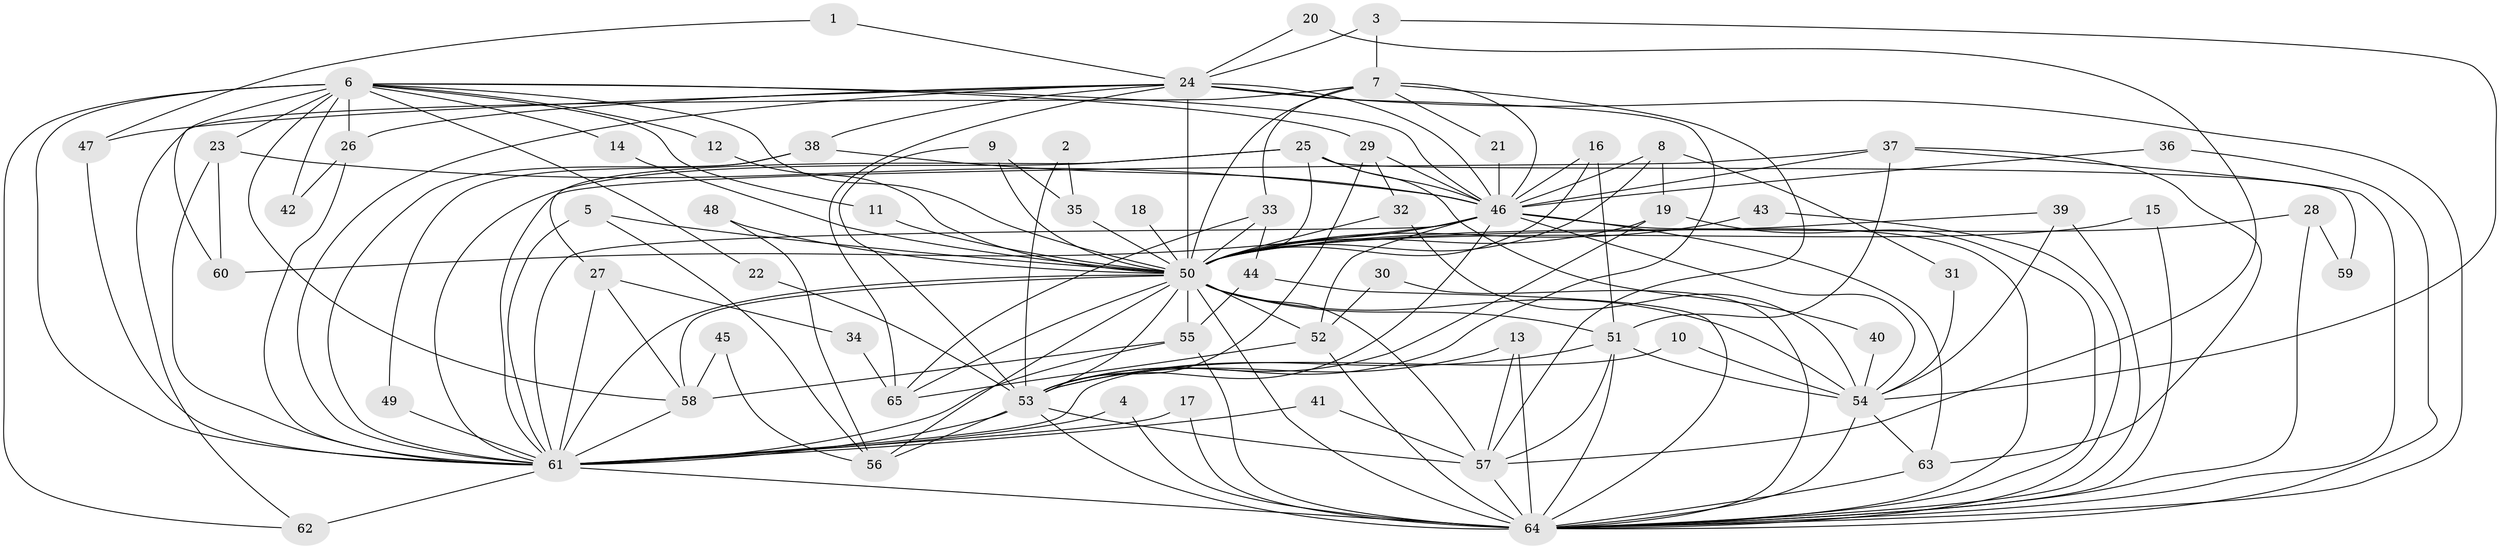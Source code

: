 // original degree distribution, {20: 0.007751937984496124, 23: 0.007751937984496124, 21: 0.007751937984496124, 25: 0.007751937984496124, 16: 0.007751937984496124, 36: 0.007751937984496124, 15: 0.007751937984496124, 19: 0.007751937984496124, 17: 0.007751937984496124, 24: 0.007751937984496124, 6: 0.031007751937984496, 3: 0.26356589147286824, 4: 0.08527131782945736, 7: 0.015503875968992248, 5: 0.03875968992248062, 10: 0.007751937984496124, 2: 0.4728682170542636, 9: 0.007751937984496124}
// Generated by graph-tools (version 1.1) at 2025/48/03/06/25 01:48:57]
// undirected, 65 vertices, 166 edges
graph export_dot {
graph [start="1"]
  node [color=gray90,style=filled];
  1;
  2;
  3;
  4;
  5;
  6;
  7;
  8;
  9;
  10;
  11;
  12;
  13;
  14;
  15;
  16;
  17;
  18;
  19;
  20;
  21;
  22;
  23;
  24;
  25;
  26;
  27;
  28;
  29;
  30;
  31;
  32;
  33;
  34;
  35;
  36;
  37;
  38;
  39;
  40;
  41;
  42;
  43;
  44;
  45;
  46;
  47;
  48;
  49;
  50;
  51;
  52;
  53;
  54;
  55;
  56;
  57;
  58;
  59;
  60;
  61;
  62;
  63;
  64;
  65;
  1 -- 24 [weight=1.0];
  1 -- 47 [weight=1.0];
  2 -- 35 [weight=1.0];
  2 -- 53 [weight=1.0];
  3 -- 7 [weight=1.0];
  3 -- 24 [weight=1.0];
  3 -- 54 [weight=1.0];
  4 -- 61 [weight=1.0];
  4 -- 64 [weight=1.0];
  5 -- 50 [weight=1.0];
  5 -- 56 [weight=1.0];
  5 -- 61 [weight=1.0];
  6 -- 11 [weight=1.0];
  6 -- 12 [weight=1.0];
  6 -- 14 [weight=1.0];
  6 -- 22 [weight=1.0];
  6 -- 23 [weight=1.0];
  6 -- 26 [weight=1.0];
  6 -- 29 [weight=1.0];
  6 -- 42 [weight=1.0];
  6 -- 46 [weight=1.0];
  6 -- 50 [weight=1.0];
  6 -- 58 [weight=1.0];
  6 -- 60 [weight=1.0];
  6 -- 61 [weight=2.0];
  6 -- 62 [weight=1.0];
  7 -- 21 [weight=1.0];
  7 -- 33 [weight=1.0];
  7 -- 46 [weight=1.0];
  7 -- 50 [weight=1.0];
  7 -- 57 [weight=1.0];
  7 -- 62 [weight=1.0];
  8 -- 19 [weight=1.0];
  8 -- 31 [weight=1.0];
  8 -- 46 [weight=1.0];
  8 -- 50 [weight=1.0];
  9 -- 35 [weight=1.0];
  9 -- 50 [weight=1.0];
  9 -- 53 [weight=1.0];
  10 -- 54 [weight=1.0];
  10 -- 61 [weight=1.0];
  11 -- 50 [weight=1.0];
  12 -- 50 [weight=1.0];
  13 -- 53 [weight=1.0];
  13 -- 57 [weight=1.0];
  13 -- 64 [weight=1.0];
  14 -- 50 [weight=1.0];
  15 -- 50 [weight=1.0];
  15 -- 64 [weight=1.0];
  16 -- 46 [weight=1.0];
  16 -- 50 [weight=1.0];
  16 -- 51 [weight=1.0];
  17 -- 61 [weight=1.0];
  17 -- 64 [weight=1.0];
  18 -- 50 [weight=1.0];
  19 -- 50 [weight=1.0];
  19 -- 53 [weight=1.0];
  19 -- 64 [weight=1.0];
  20 -- 24 [weight=1.0];
  20 -- 57 [weight=1.0];
  21 -- 46 [weight=1.0];
  22 -- 53 [weight=1.0];
  23 -- 46 [weight=1.0];
  23 -- 60 [weight=1.0];
  23 -- 61 [weight=1.0];
  24 -- 26 [weight=1.0];
  24 -- 38 [weight=1.0];
  24 -- 46 [weight=2.0];
  24 -- 47 [weight=1.0];
  24 -- 50 [weight=2.0];
  24 -- 53 [weight=1.0];
  24 -- 61 [weight=2.0];
  24 -- 64 [weight=2.0];
  24 -- 65 [weight=2.0];
  25 -- 27 [weight=1.0];
  25 -- 40 [weight=1.0];
  25 -- 46 [weight=1.0];
  25 -- 50 [weight=1.0];
  25 -- 59 [weight=1.0];
  25 -- 61 [weight=1.0];
  26 -- 42 [weight=1.0];
  26 -- 61 [weight=1.0];
  27 -- 34 [weight=1.0];
  27 -- 58 [weight=1.0];
  27 -- 61 [weight=1.0];
  28 -- 50 [weight=2.0];
  28 -- 59 [weight=1.0];
  28 -- 64 [weight=1.0];
  29 -- 32 [weight=1.0];
  29 -- 46 [weight=1.0];
  29 -- 53 [weight=1.0];
  30 -- 52 [weight=1.0];
  30 -- 64 [weight=1.0];
  31 -- 54 [weight=1.0];
  32 -- 50 [weight=1.0];
  32 -- 54 [weight=1.0];
  33 -- 44 [weight=1.0];
  33 -- 50 [weight=1.0];
  33 -- 65 [weight=1.0];
  34 -- 65 [weight=1.0];
  35 -- 50 [weight=1.0];
  36 -- 46 [weight=1.0];
  36 -- 64 [weight=1.0];
  37 -- 46 [weight=1.0];
  37 -- 51 [weight=1.0];
  37 -- 61 [weight=1.0];
  37 -- 63 [weight=1.0];
  37 -- 64 [weight=1.0];
  38 -- 46 [weight=1.0];
  38 -- 49 [weight=1.0];
  38 -- 61 [weight=1.0];
  39 -- 50 [weight=1.0];
  39 -- 54 [weight=1.0];
  39 -- 64 [weight=1.0];
  40 -- 54 [weight=1.0];
  41 -- 57 [weight=1.0];
  41 -- 61 [weight=1.0];
  43 -- 50 [weight=2.0];
  43 -- 64 [weight=1.0];
  44 -- 55 [weight=1.0];
  44 -- 64 [weight=1.0];
  45 -- 56 [weight=1.0];
  45 -- 58 [weight=1.0];
  46 -- 50 [weight=4.0];
  46 -- 52 [weight=1.0];
  46 -- 53 [weight=2.0];
  46 -- 54 [weight=1.0];
  46 -- 60 [weight=1.0];
  46 -- 61 [weight=4.0];
  46 -- 63 [weight=1.0];
  46 -- 64 [weight=4.0];
  47 -- 61 [weight=1.0];
  48 -- 50 [weight=1.0];
  48 -- 56 [weight=1.0];
  49 -- 61 [weight=1.0];
  50 -- 51 [weight=1.0];
  50 -- 52 [weight=1.0];
  50 -- 53 [weight=2.0];
  50 -- 54 [weight=2.0];
  50 -- 55 [weight=3.0];
  50 -- 56 [weight=1.0];
  50 -- 57 [weight=1.0];
  50 -- 58 [weight=2.0];
  50 -- 61 [weight=4.0];
  50 -- 64 [weight=5.0];
  50 -- 65 [weight=3.0];
  51 -- 53 [weight=1.0];
  51 -- 54 [weight=1.0];
  51 -- 57 [weight=1.0];
  51 -- 64 [weight=1.0];
  52 -- 64 [weight=1.0];
  52 -- 65 [weight=1.0];
  53 -- 56 [weight=2.0];
  53 -- 57 [weight=1.0];
  53 -- 61 [weight=3.0];
  53 -- 64 [weight=2.0];
  54 -- 63 [weight=1.0];
  54 -- 64 [weight=1.0];
  55 -- 58 [weight=1.0];
  55 -- 61 [weight=1.0];
  55 -- 64 [weight=2.0];
  57 -- 64 [weight=2.0];
  58 -- 61 [weight=1.0];
  61 -- 62 [weight=2.0];
  61 -- 64 [weight=4.0];
  63 -- 64 [weight=1.0];
}
